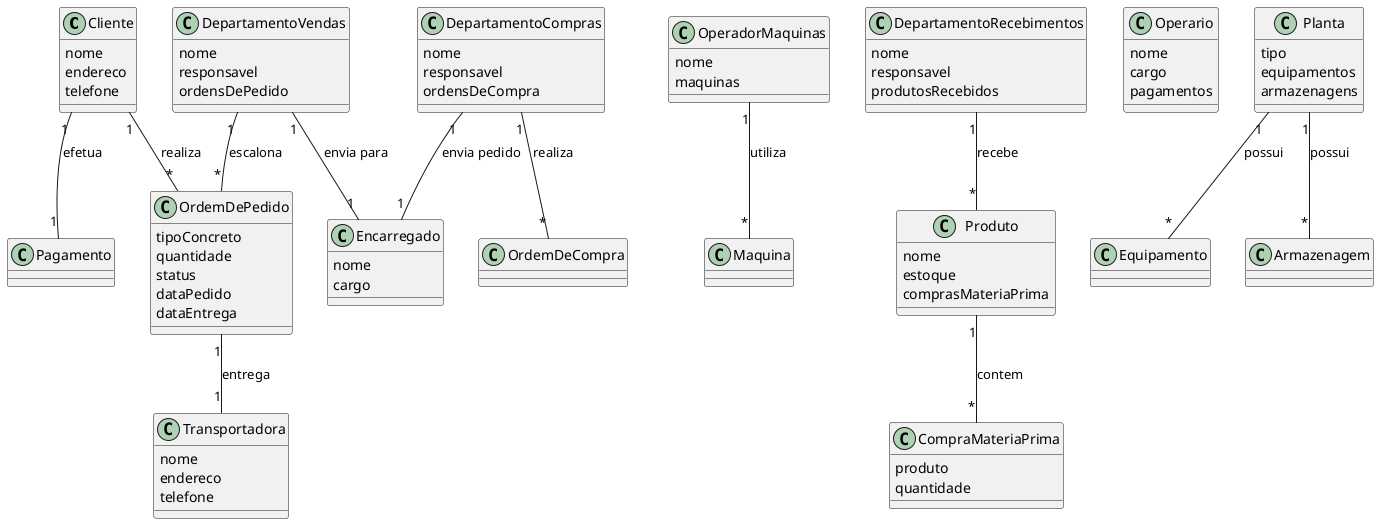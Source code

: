 @startuml projIncConc_class

class Cliente {
  nome
  endereco
  telefone
}

class OrdemDePedido {
  tipoConcreto
  quantidade
  status
  dataPedido
  dataEntrega
}

class Transportadora {
  nome
  endereco
  telefone
}

class DepartamentoVendas {
  nome
  responsavel
  ordensDePedido
}

class Encarregado {
  nome
  cargo
}

class DepartamentoCompras {
  nome
  responsavel
  ordensDeCompra
}

class OperadorMaquinas {
  nome
  maquinas
}

class DepartamentoRecebimentos {
  nome
  responsavel
  produtosRecebidos
}

class Operario {
  nome
  cargo
  pagamentos
}

class Planta {
  tipo
  equipamentos
  armazenagens
}

class Produto {
  nome
  estoque
  comprasMateriaPrima
}

class CompraMateriaPrima {
  produto
  quantidade
}

Cliente "1" -- "*" OrdemDePedido : realiza
OrdemDePedido "1" -- "1" Transportadora : entrega
DepartamentoVendas "1" -- "*" OrdemDePedido : escalona
DepartamentoVendas "1" -- "1" Encarregado : envia para
DepartamentoCompras "1" -- "*" OrdemDeCompra : realiza
DepartamentoCompras "1" -- "1" Encarregado : envia pedido
OperadorMaquinas "1" -- "*" Maquina : utiliza
DepartamentoRecebimentos "1" -- "*" Produto : recebe
Cliente "1" -- "1" Pagamento : efetua
Planta "1" -- "*" Equipamento : possui
Planta "1" -- "*" Armazenagem : possui
Produto "1" -- "*" CompraMateriaPrima : contem

@enduml